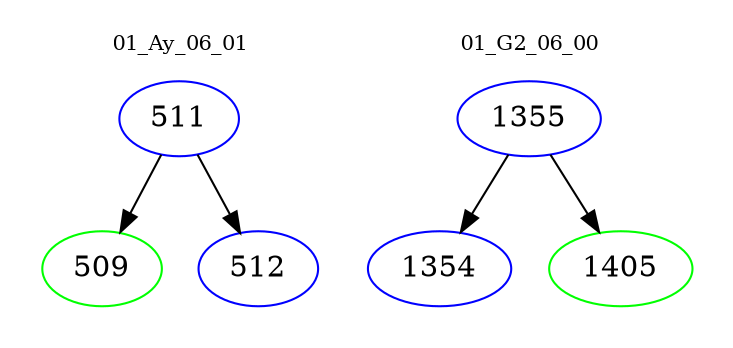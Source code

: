 digraph{
subgraph cluster_0 {
color = white
label = "01_Ay_06_01";
fontsize=10;
T0_511 [label="511", color="blue"]
T0_511 -> T0_509 [color="black"]
T0_509 [label="509", color="green"]
T0_511 -> T0_512 [color="black"]
T0_512 [label="512", color="blue"]
}
subgraph cluster_1 {
color = white
label = "01_G2_06_00";
fontsize=10;
T1_1355 [label="1355", color="blue"]
T1_1355 -> T1_1354 [color="black"]
T1_1354 [label="1354", color="blue"]
T1_1355 -> T1_1405 [color="black"]
T1_1405 [label="1405", color="green"]
}
}
